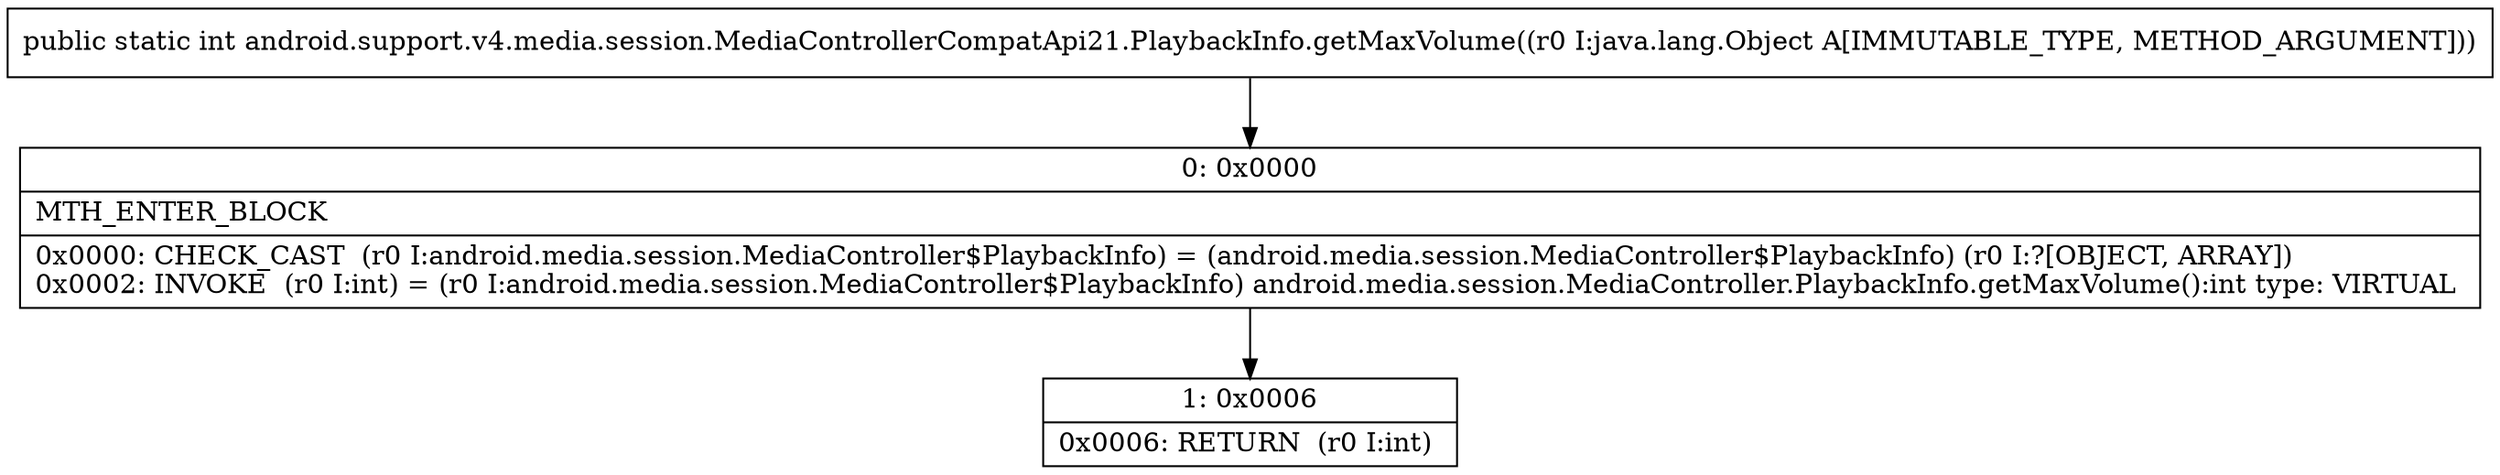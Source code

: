 digraph "CFG forandroid.support.v4.media.session.MediaControllerCompatApi21.PlaybackInfo.getMaxVolume(Ljava\/lang\/Object;)I" {
Node_0 [shape=record,label="{0\:\ 0x0000|MTH_ENTER_BLOCK\l|0x0000: CHECK_CAST  (r0 I:android.media.session.MediaController$PlaybackInfo) = (android.media.session.MediaController$PlaybackInfo) (r0 I:?[OBJECT, ARRAY]) \l0x0002: INVOKE  (r0 I:int) = (r0 I:android.media.session.MediaController$PlaybackInfo) android.media.session.MediaController.PlaybackInfo.getMaxVolume():int type: VIRTUAL \l}"];
Node_1 [shape=record,label="{1\:\ 0x0006|0x0006: RETURN  (r0 I:int) \l}"];
MethodNode[shape=record,label="{public static int android.support.v4.media.session.MediaControllerCompatApi21.PlaybackInfo.getMaxVolume((r0 I:java.lang.Object A[IMMUTABLE_TYPE, METHOD_ARGUMENT])) }"];
MethodNode -> Node_0;
Node_0 -> Node_1;
}

